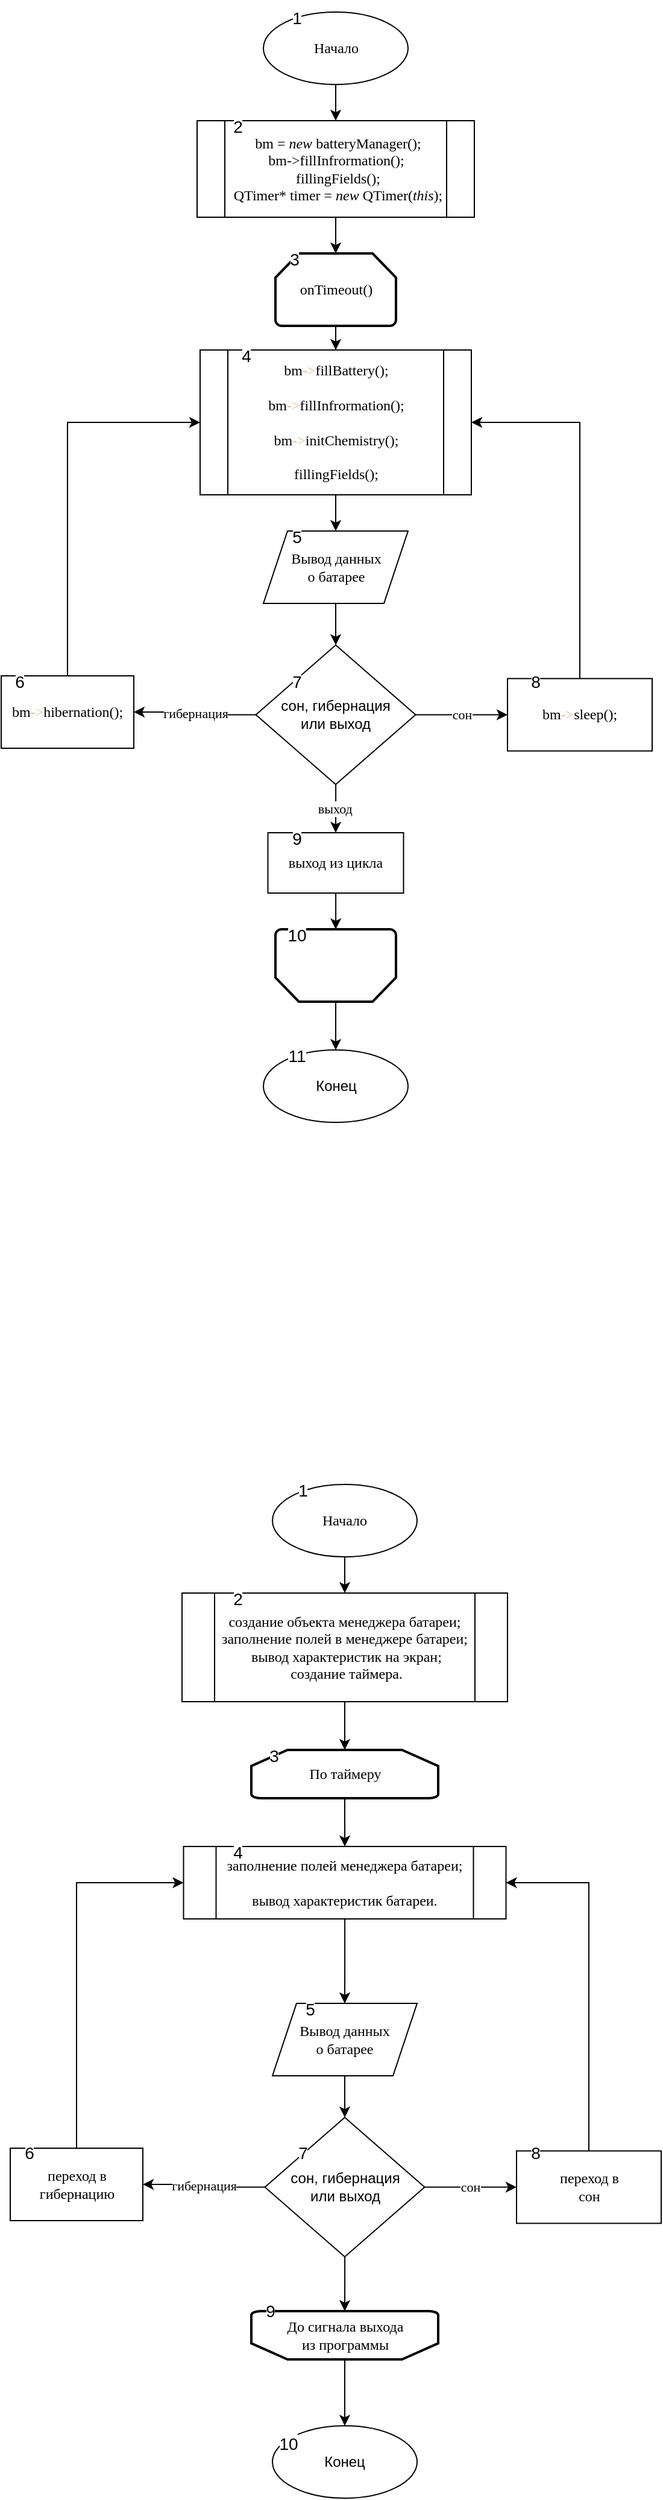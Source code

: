 <mxfile version="20.3.0" type="device"><diagram id="C5RBs43oDa-KdzZeNtuy" name="Page-1"><mxGraphModel dx="1153" dy="1890" grid="1" gridSize="10" guides="1" tooltips="1" connect="1" arrows="1" fold="1" page="1" pageScale="1" pageWidth="827" pageHeight="1169" math="0" shadow="0"><root><mxCell id="WIyWlLk6GJQsqaUBKTNV-0"/><mxCell id="WIyWlLk6GJQsqaUBKTNV-1" parent="WIyWlLk6GJQsqaUBKTNV-0"/><mxCell id="6Hp017VxBTo9RU46bDzk-4" value="" style="edgeStyle=orthogonalEdgeStyle;rounded=0;orthogonalLoop=1;jettySize=auto;html=1;entryX=0.5;entryY=0;entryDx=0;entryDy=0;" parent="WIyWlLk6GJQsqaUBKTNV-1" source="6Hp017VxBTo9RU46bDzk-0" target="6Hp017VxBTo9RU46bDzk-10" edge="1"><mxGeometry relative="1" as="geometry"><mxPoint x="410" y="120" as="targetPoint"/></mxGeometry></mxCell><mxCell id="6Hp017VxBTo9RU46bDzk-0" value="&lt;font face=&quot;Times New Roman&quot;&gt;Начало&lt;/font&gt;" style="ellipse;whiteSpace=wrap;html=1;" parent="WIyWlLk6GJQsqaUBKTNV-1" vertex="1"><mxGeometry x="347.5" y="-20" width="120" height="60" as="geometry"/></mxCell><mxCell id="6Hp017VxBTo9RU46bDzk-1" value="Конец" style="ellipse;whiteSpace=wrap;html=1;" parent="WIyWlLk6GJQsqaUBKTNV-1" vertex="1"><mxGeometry x="347.5" y="840" width="120" height="60" as="geometry"/></mxCell><mxCell id="6Hp017VxBTo9RU46bDzk-6" value="" style="edgeStyle=orthogonalEdgeStyle;rounded=0;orthogonalLoop=1;jettySize=auto;html=1;exitX=0.5;exitY=1;exitDx=0;exitDy=0;entryX=0.5;entryY=0;entryDx=0;entryDy=0;entryPerimeter=0;" parent="WIyWlLk6GJQsqaUBKTNV-1" source="6Hp017VxBTo9RU46bDzk-10" target="6Hp017VxBTo9RU46bDzk-34" edge="1"><mxGeometry relative="1" as="geometry"><mxPoint x="410" y="180" as="sourcePoint"/><mxPoint x="407.5" y="170" as="targetPoint"/></mxGeometry></mxCell><mxCell id="6Hp017VxBTo9RU46bDzk-16" value="" style="edgeStyle=orthogonalEdgeStyle;rounded=0;orthogonalLoop=1;jettySize=auto;html=1;fontFamily=Times New Roman;fontColor=#000000;" parent="WIyWlLk6GJQsqaUBKTNV-1" source="6Hp017VxBTo9RU46bDzk-9" target="6Hp017VxBTo9RU46bDzk-15" edge="1"><mxGeometry relative="1" as="geometry"/></mxCell><mxCell id="6Hp017VxBTo9RU46bDzk-9" value="&lt;pre style=&quot;margin-top: 0px; margin-bottom: 0px;&quot;&gt;&lt;font face=&quot;Times New Roman&quot;&gt;bm&lt;span style=&quot;color:#d6bb9a;&quot;&gt;-&amp;gt;&lt;/span&gt;fillBattery();&lt;/font&gt;&lt;/pre&gt;&lt;font face=&quot;Times New Roman&quot;&gt;&lt;br&gt;&lt;/font&gt;&lt;pre style=&quot;margin-top: 0px; margin-bottom: 0px;&quot;&gt;&lt;font face=&quot;Times New Roman&quot;&gt;bm&lt;span style=&quot;color:#d6bb9a;&quot;&gt;-&amp;gt;&lt;/span&gt;fillInfrormation();&lt;/font&gt;&lt;/pre&gt;&lt;font face=&quot;Times New Roman&quot;&gt;&lt;br&gt;&lt;/font&gt;&lt;pre style=&quot;margin-top: 0px; margin-bottom: 0px;&quot;&gt;&lt;font face=&quot;Times New Roman&quot;&gt;bm&lt;span style=&quot;color:#d6bb9a;&quot;&gt;-&amp;gt;&lt;/span&gt;initChemistry();&lt;/font&gt;&lt;/pre&gt;&lt;font face=&quot;Times New Roman&quot;&gt;&lt;br&gt;&lt;/font&gt;&lt;pre style=&quot;margin-top: 0px; margin-bottom: 0px;&quot;&gt;&lt;font face=&quot;Times New Roman&quot;&gt;fillingFields();&lt;/font&gt;&lt;/pre&gt;" style="shape=process;whiteSpace=wrap;html=1;backgroundOutline=1;" parent="WIyWlLk6GJQsqaUBKTNV-1" vertex="1"><mxGeometry x="295" y="260" width="225" height="120" as="geometry"/></mxCell><mxCell id="6Hp017VxBTo9RU46bDzk-10" value="&lt;pre style=&quot;margin-top: 0px; margin-bottom: 0px;&quot;&gt;&lt;font face=&quot;Times New Roman&quot;&gt; bm = &lt;span style=&quot;font-style: italic;&quot;&gt;new&lt;/span&gt; batteryManager();&lt;/font&gt;&lt;/pre&gt;&lt;pre style=&quot;margin-top: 0px; margin-bottom: 0px;&quot;&gt;&lt;font face=&quot;Times New Roman&quot;&gt;bm&lt;span style=&quot;background-color: initial; white-space: normal;&quot;&gt;-&amp;gt;&lt;/span&gt;&lt;span style=&quot;background-color: initial; white-space: normal;&quot;&gt;fillInfrormation();&lt;/span&gt;&lt;/font&gt;&lt;/pre&gt;&lt;pre style=&quot;margin-top: 0px; margin-bottom: 0px;&quot;&gt;&lt;font face=&quot;Times New Roman&quot;&gt; fillingFields();&lt;/font&gt;&lt;/pre&gt;&lt;pre style=&quot;margin-top: 0px; margin-bottom: 0px;&quot;&gt;&lt;font face=&quot;Times New Roman&quot;&gt; QTimer* timer = &lt;span style=&quot;font-style: italic;&quot;&gt;new&lt;/span&gt; QTimer(&lt;span style=&quot;font-style: italic;&quot;&gt;this&lt;/span&gt;);&lt;/font&gt;&lt;/pre&gt;" style="shape=process;whiteSpace=wrap;html=1;backgroundOutline=1;fontFamily=Times New Roman;noLabel=0;autosize=0;enumerate=0;" parent="WIyWlLk6GJQsqaUBKTNV-1" vertex="1"><mxGeometry x="292.5" y="70" width="230" height="80" as="geometry"/></mxCell><mxCell id="6Hp017VxBTo9RU46bDzk-18" value="" style="edgeStyle=orthogonalEdgeStyle;rounded=0;orthogonalLoop=1;jettySize=auto;html=1;fontFamily=Times New Roman;fontColor=#000000;" parent="WIyWlLk6GJQsqaUBKTNV-1" source="6Hp017VxBTo9RU46bDzk-15" target="6Hp017VxBTo9RU46bDzk-17" edge="1"><mxGeometry relative="1" as="geometry"/></mxCell><mxCell id="6Hp017VxBTo9RU46bDzk-15" value="&lt;font face=&quot;Times New Roman&quot;&gt;Вывод данных&lt;br&gt;о батарее&lt;/font&gt;" style="shape=parallelogram;perimeter=parallelogramPerimeter;whiteSpace=wrap;html=1;fixedSize=1;" parent="WIyWlLk6GJQsqaUBKTNV-1" vertex="1"><mxGeometry x="347.5" y="410" width="120" height="60" as="geometry"/></mxCell><mxCell id="6Hp017VxBTo9RU46bDzk-20" value="сон" style="edgeStyle=orthogonalEdgeStyle;rounded=0;orthogonalLoop=1;jettySize=auto;html=1;fontFamily=Times New Roman;fontColor=#000000;" parent="WIyWlLk6GJQsqaUBKTNV-1" source="6Hp017VxBTo9RU46bDzk-17" target="6Hp017VxBTo9RU46bDzk-19" edge="1"><mxGeometry relative="1" as="geometry"/></mxCell><mxCell id="6Hp017VxBTo9RU46bDzk-22" value="гибернация" style="edgeStyle=orthogonalEdgeStyle;rounded=0;orthogonalLoop=1;jettySize=auto;html=1;fontFamily=Times New Roman;fontColor=#000000;" parent="WIyWlLk6GJQsqaUBKTNV-1" source="6Hp017VxBTo9RU46bDzk-17" target="6Hp017VxBTo9RU46bDzk-21" edge="1"><mxGeometry relative="1" as="geometry"/></mxCell><mxCell id="6Hp017VxBTo9RU46bDzk-26" value="выход&amp;nbsp;" style="edgeStyle=orthogonalEdgeStyle;rounded=0;orthogonalLoop=1;jettySize=auto;html=1;fontFamily=Times New Roman;fontColor=#000000;entryX=0.5;entryY=0;entryDx=0;entryDy=0;" parent="WIyWlLk6GJQsqaUBKTNV-1" source="6Hp017VxBTo9RU46bDzk-17" target="6Hp017VxBTo9RU46bDzk-28" edge="1"><mxGeometry relative="1" as="geometry"><mxPoint x="407.5" y="670" as="targetPoint"/></mxGeometry></mxCell><mxCell id="6Hp017VxBTo9RU46bDzk-17" value="сон, гибернация&lt;br&gt;или выход" style="rhombus;whiteSpace=wrap;html=1;" parent="WIyWlLk6GJQsqaUBKTNV-1" vertex="1"><mxGeometry x="341.25" y="504.5" width="132.5" height="115.5" as="geometry"/></mxCell><mxCell id="6Hp017VxBTo9RU46bDzk-32" style="edgeStyle=orthogonalEdgeStyle;rounded=0;orthogonalLoop=1;jettySize=auto;html=1;exitX=0.5;exitY=0;exitDx=0;exitDy=0;entryX=1;entryY=0.5;entryDx=0;entryDy=0;fontFamily=Times New Roman;fontColor=#000000;" parent="WIyWlLk6GJQsqaUBKTNV-1" source="6Hp017VxBTo9RU46bDzk-19" target="6Hp017VxBTo9RU46bDzk-9" edge="1"><mxGeometry relative="1" as="geometry"/></mxCell><mxCell id="6Hp017VxBTo9RU46bDzk-19" value="&lt;pre style=&quot;margin-top: 0px; margin-bottom: 0px;&quot;&gt;&lt;font face=&quot;Times New Roman&quot;&gt;bm&lt;span style=&quot;color:#d6bb9a;&quot;&gt;-&amp;gt;&lt;/span&gt;sleep();&lt;/font&gt;&lt;/pre&gt;" style="whiteSpace=wrap;html=1;" parent="WIyWlLk6GJQsqaUBKTNV-1" vertex="1"><mxGeometry x="550" y="532.25" width="120" height="60" as="geometry"/></mxCell><mxCell id="6Hp017VxBTo9RU46bDzk-33" style="edgeStyle=orthogonalEdgeStyle;rounded=0;orthogonalLoop=1;jettySize=auto;html=1;exitX=0.5;exitY=0;exitDx=0;exitDy=0;entryX=0;entryY=0.5;entryDx=0;entryDy=0;fontFamily=Times New Roman;fontColor=#000000;" parent="WIyWlLk6GJQsqaUBKTNV-1" source="6Hp017VxBTo9RU46bDzk-21" target="6Hp017VxBTo9RU46bDzk-9" edge="1"><mxGeometry relative="1" as="geometry"/></mxCell><mxCell id="6Hp017VxBTo9RU46bDzk-21" value="&lt;pre style=&quot;margin-top: 0px; margin-bottom: 0px;&quot;&gt;&lt;font face=&quot;Times New Roman&quot;&gt;bm&lt;span style=&quot;color:#d6bb9a;&quot;&gt;-&amp;gt;&lt;/span&gt;hibernation();&lt;/font&gt;&lt;/pre&gt;" style="whiteSpace=wrap;html=1;" parent="WIyWlLk6GJQsqaUBKTNV-1" vertex="1"><mxGeometry x="130" y="530" width="110" height="60" as="geometry"/></mxCell><mxCell id="6Hp017VxBTo9RU46bDzk-38" value="" style="edgeStyle=orthogonalEdgeStyle;rounded=0;orthogonalLoop=1;jettySize=auto;html=1;fontFamily=Times New Roman;fontColor=#000000;" parent="WIyWlLk6GJQsqaUBKTNV-1" source="6Hp017VxBTo9RU46bDzk-28" target="6Hp017VxBTo9RU46bDzk-37" edge="1"><mxGeometry relative="1" as="geometry"/></mxCell><mxCell id="6Hp017VxBTo9RU46bDzk-28" value="выход из цикла" style="whiteSpace=wrap;html=1;fontFamily=Times New Roman;fontColor=#000000;" parent="WIyWlLk6GJQsqaUBKTNV-1" vertex="1"><mxGeometry x="351.25" y="660" width="112.5" height="50" as="geometry"/></mxCell><mxCell id="6Hp017VxBTo9RU46bDzk-36" value="" style="edgeStyle=orthogonalEdgeStyle;rounded=0;orthogonalLoop=1;jettySize=auto;html=1;fontFamily=Times New Roman;fontColor=#000000;" parent="WIyWlLk6GJQsqaUBKTNV-1" source="6Hp017VxBTo9RU46bDzk-34" target="6Hp017VxBTo9RU46bDzk-9" edge="1"><mxGeometry relative="1" as="geometry"/></mxCell><mxCell id="6Hp017VxBTo9RU46bDzk-34" value="onTimeout()" style="strokeWidth=2;html=1;shape=mxgraph.flowchart.loop_limit;whiteSpace=wrap;fontFamily=Times New Roman;fontColor=#000000;" parent="WIyWlLk6GJQsqaUBKTNV-1" vertex="1"><mxGeometry x="357.5" y="180" width="100" height="60" as="geometry"/></mxCell><mxCell id="6Hp017VxBTo9RU46bDzk-39" value="" style="edgeStyle=orthogonalEdgeStyle;rounded=0;orthogonalLoop=1;jettySize=auto;html=1;fontFamily=Times New Roman;fontColor=#000000;" parent="WIyWlLk6GJQsqaUBKTNV-1" source="6Hp017VxBTo9RU46bDzk-37" target="6Hp017VxBTo9RU46bDzk-1" edge="1"><mxGeometry relative="1" as="geometry"/></mxCell><mxCell id="6Hp017VxBTo9RU46bDzk-37" value="" style="strokeWidth=2;html=1;shape=mxgraph.flowchart.loop_limit;whiteSpace=wrap;fontFamily=Times New Roman;fontColor=#000000;direction=west;" parent="WIyWlLk6GJQsqaUBKTNV-1" vertex="1"><mxGeometry x="357.5" y="740" width="100" height="60" as="geometry"/></mxCell><mxCell id="IQnx5TBoTvHuEaQc8LRt-0" value="" style="edgeStyle=orthogonalEdgeStyle;rounded=0;orthogonalLoop=1;jettySize=auto;html=1;entryX=0.5;entryY=0;entryDx=0;entryDy=0;" parent="WIyWlLk6GJQsqaUBKTNV-1" source="IQnx5TBoTvHuEaQc8LRt-1" target="IQnx5TBoTvHuEaQc8LRt-6" edge="1"><mxGeometry relative="1" as="geometry"><mxPoint x="417.5" y="1340" as="targetPoint"/></mxGeometry></mxCell><mxCell id="IQnx5TBoTvHuEaQc8LRt-1" value="&lt;font face=&quot;Times New Roman&quot;&gt;Начало&lt;/font&gt;" style="ellipse;whiteSpace=wrap;html=1;" parent="WIyWlLk6GJQsqaUBKTNV-1" vertex="1"><mxGeometry x="355" y="1200" width="120" height="60" as="geometry"/></mxCell><mxCell id="IQnx5TBoTvHuEaQc8LRt-2" value="Конец" style="ellipse;whiteSpace=wrap;html=1;" parent="WIyWlLk6GJQsqaUBKTNV-1" vertex="1"><mxGeometry x="355" y="1980" width="120" height="60" as="geometry"/></mxCell><mxCell id="IQnx5TBoTvHuEaQc8LRt-3" value="" style="edgeStyle=orthogonalEdgeStyle;rounded=0;orthogonalLoop=1;jettySize=auto;html=1;exitX=0.5;exitY=1;exitDx=0;exitDy=0;entryX=0.5;entryY=0;entryDx=0;entryDy=0;entryPerimeter=0;" parent="WIyWlLk6GJQsqaUBKTNV-1" source="IQnx5TBoTvHuEaQc8LRt-6" target="IQnx5TBoTvHuEaQc8LRt-20" edge="1"><mxGeometry relative="1" as="geometry"><mxPoint x="417.5" y="1400" as="sourcePoint"/><mxPoint x="415" y="1390" as="targetPoint"/></mxGeometry></mxCell><mxCell id="IQnx5TBoTvHuEaQc8LRt-4" value="" style="edgeStyle=orthogonalEdgeStyle;rounded=0;orthogonalLoop=1;jettySize=auto;html=1;fontFamily=Times New Roman;fontColor=#000000;" parent="WIyWlLk6GJQsqaUBKTNV-1" source="IQnx5TBoTvHuEaQc8LRt-5" target="IQnx5TBoTvHuEaQc8LRt-8" edge="1"><mxGeometry relative="1" as="geometry"/></mxCell><mxCell id="IQnx5TBoTvHuEaQc8LRt-5" value="&lt;pre style=&quot;margin-top: 0px; margin-bottom: 0px;&quot;&gt;&lt;font face=&quot;Times New Roman&quot;&gt;заполнение полей менеджера батареи;&lt;/font&gt;&lt;/pre&gt;&lt;font face=&quot;Times New Roman&quot;&gt;&lt;br&gt;&lt;/font&gt;&lt;pre style=&quot;margin-top: 0px; margin-bottom: 0px;&quot;&gt;&lt;font face=&quot;Times New Roman&quot;&gt;вывод характеристик батареи.&lt;/font&gt;&lt;/pre&gt;" style="shape=process;whiteSpace=wrap;html=1;backgroundOutline=1;" parent="WIyWlLk6GJQsqaUBKTNV-1" vertex="1"><mxGeometry x="281.25" y="1500" width="267.5" height="60" as="geometry"/></mxCell><mxCell id="IQnx5TBoTvHuEaQc8LRt-6" value="&lt;pre style=&quot;margin-top: 0px; margin-bottom: 0px;&quot;&gt;&lt;font face=&quot;Times New Roman&quot;&gt;создание объекта менеджера батареи;&lt;/font&gt;&lt;/pre&gt;&lt;pre style=&quot;margin-top: 0px; margin-bottom: 0px;&quot;&gt;&lt;font face=&quot;Times New Roman&quot;&gt;заполнение полей в менеджере батареи;&lt;/font&gt;&lt;/pre&gt;&lt;pre style=&quot;margin-top: 0px; margin-bottom: 0px;&quot;&gt;&lt;font face=&quot;Times New Roman&quot;&gt; вывод характеристик на экран;&lt;/font&gt;&lt;/pre&gt;&lt;pre style=&quot;margin-top: 0px; margin-bottom: 0px;&quot;&gt;&lt;font face=&quot;Times New Roman&quot;&gt; создание таймера.&lt;/font&gt;&lt;/pre&gt;" style="shape=process;whiteSpace=wrap;html=1;backgroundOutline=1;fontFamily=Times New Roman;" parent="WIyWlLk6GJQsqaUBKTNV-1" vertex="1"><mxGeometry x="280" y="1290" width="270" height="90" as="geometry"/></mxCell><mxCell id="IQnx5TBoTvHuEaQc8LRt-7" value="" style="edgeStyle=orthogonalEdgeStyle;rounded=0;orthogonalLoop=1;jettySize=auto;html=1;fontFamily=Times New Roman;fontColor=#000000;" parent="WIyWlLk6GJQsqaUBKTNV-1" source="IQnx5TBoTvHuEaQc8LRt-8" target="IQnx5TBoTvHuEaQc8LRt-12" edge="1"><mxGeometry relative="1" as="geometry"/></mxCell><mxCell id="IQnx5TBoTvHuEaQc8LRt-8" value="&lt;font face=&quot;Times New Roman&quot;&gt;Вывод данных&lt;br&gt;о батарее&lt;/font&gt;" style="shape=parallelogram;perimeter=parallelogramPerimeter;whiteSpace=wrap;html=1;fixedSize=1;" parent="WIyWlLk6GJQsqaUBKTNV-1" vertex="1"><mxGeometry x="355" y="1630" width="120" height="60" as="geometry"/></mxCell><mxCell id="IQnx5TBoTvHuEaQc8LRt-9" value="сон" style="edgeStyle=orthogonalEdgeStyle;rounded=0;orthogonalLoop=1;jettySize=auto;html=1;fontFamily=Times New Roman;fontColor=#000000;" parent="WIyWlLk6GJQsqaUBKTNV-1" source="IQnx5TBoTvHuEaQc8LRt-12" target="IQnx5TBoTvHuEaQc8LRt-14" edge="1"><mxGeometry relative="1" as="geometry"/></mxCell><mxCell id="IQnx5TBoTvHuEaQc8LRt-10" value="гибернация" style="edgeStyle=orthogonalEdgeStyle;rounded=0;orthogonalLoop=1;jettySize=auto;html=1;fontFamily=Times New Roman;fontColor=#000000;" parent="WIyWlLk6GJQsqaUBKTNV-1" source="IQnx5TBoTvHuEaQc8LRt-12" target="IQnx5TBoTvHuEaQc8LRt-16" edge="1"><mxGeometry relative="1" as="geometry"/></mxCell><mxCell id="DSbdkg-ADq8mzZb8OAfC-22" value="" style="edgeStyle=orthogonalEdgeStyle;rounded=0;orthogonalLoop=1;jettySize=auto;html=1;fontSize=14;" edge="1" parent="WIyWlLk6GJQsqaUBKTNV-1" source="IQnx5TBoTvHuEaQc8LRt-12" target="DSbdkg-ADq8mzZb8OAfC-21"><mxGeometry relative="1" as="geometry"/></mxCell><mxCell id="IQnx5TBoTvHuEaQc8LRt-12" value="сон, гибернация&lt;br&gt;или выход" style="rhombus;whiteSpace=wrap;html=1;" parent="WIyWlLk6GJQsqaUBKTNV-1" vertex="1"><mxGeometry x="348.75" y="1724.5" width="132.5" height="115.5" as="geometry"/></mxCell><mxCell id="IQnx5TBoTvHuEaQc8LRt-13" style="edgeStyle=orthogonalEdgeStyle;rounded=0;orthogonalLoop=1;jettySize=auto;html=1;exitX=0.5;exitY=0;exitDx=0;exitDy=0;entryX=1;entryY=0.5;entryDx=0;entryDy=0;fontFamily=Times New Roman;fontColor=#000000;" parent="WIyWlLk6GJQsqaUBKTNV-1" source="IQnx5TBoTvHuEaQc8LRt-14" target="IQnx5TBoTvHuEaQc8LRt-5" edge="1"><mxGeometry relative="1" as="geometry"/></mxCell><mxCell id="IQnx5TBoTvHuEaQc8LRt-14" value="&lt;pre style=&quot;margin-top: 0px; margin-bottom: 0px;&quot;&gt;&lt;font face=&quot;Times New Roman&quot;&gt;переход в&lt;/font&gt;&lt;/pre&gt;&lt;pre style=&quot;margin-top: 0px; margin-bottom: 0px;&quot;&gt;&lt;font face=&quot;Times New Roman&quot;&gt;сон&lt;/font&gt;&lt;/pre&gt;" style="whiteSpace=wrap;html=1;" parent="WIyWlLk6GJQsqaUBKTNV-1" vertex="1"><mxGeometry x="557.5" y="1752.25" width="120" height="60" as="geometry"/></mxCell><mxCell id="IQnx5TBoTvHuEaQc8LRt-15" style="edgeStyle=orthogonalEdgeStyle;rounded=0;orthogonalLoop=1;jettySize=auto;html=1;exitX=0.5;exitY=0;exitDx=0;exitDy=0;entryX=0;entryY=0.5;entryDx=0;entryDy=0;fontFamily=Times New Roman;fontColor=#000000;" parent="WIyWlLk6GJQsqaUBKTNV-1" source="IQnx5TBoTvHuEaQc8LRt-16" target="IQnx5TBoTvHuEaQc8LRt-5" edge="1"><mxGeometry relative="1" as="geometry"/></mxCell><mxCell id="IQnx5TBoTvHuEaQc8LRt-16" value="&lt;pre style=&quot;margin-top: 0px; margin-bottom: 0px;&quot;&gt;&lt;font face=&quot;Times New Roman&quot;&gt;переход в&lt;/font&gt;&lt;/pre&gt;&lt;pre style=&quot;margin-top: 0px; margin-bottom: 0px;&quot;&gt;&lt;font face=&quot;Times New Roman&quot;&gt;гибернацию&lt;/font&gt;&lt;/pre&gt;" style="whiteSpace=wrap;html=1;" parent="WIyWlLk6GJQsqaUBKTNV-1" vertex="1"><mxGeometry x="137.5" y="1750" width="110" height="60" as="geometry"/></mxCell><mxCell id="IQnx5TBoTvHuEaQc8LRt-19" value="" style="edgeStyle=orthogonalEdgeStyle;rounded=0;orthogonalLoop=1;jettySize=auto;html=1;fontFamily=Times New Roman;fontColor=#000000;" parent="WIyWlLk6GJQsqaUBKTNV-1" source="IQnx5TBoTvHuEaQc8LRt-20" target="IQnx5TBoTvHuEaQc8LRt-5" edge="1"><mxGeometry relative="1" as="geometry"/></mxCell><mxCell id="IQnx5TBoTvHuEaQc8LRt-20" value="По таймеру" style="strokeWidth=2;html=1;shape=mxgraph.flowchart.loop_limit;whiteSpace=wrap;fontFamily=Times New Roman;fontColor=#000000;" parent="WIyWlLk6GJQsqaUBKTNV-1" vertex="1"><mxGeometry x="337.5" y="1420" width="155" height="40" as="geometry"/></mxCell><mxCell id="DSbdkg-ADq8mzZb8OAfC-0" value="1" style="text;html=1;align=center;verticalAlign=middle;resizable=0;points=[];autosize=1;strokeColor=none;fillColor=none;labelBackgroundColor=#FFFFFF;fontSize=14;" vertex="1" parent="WIyWlLk6GJQsqaUBKTNV-1"><mxGeometry x="360" y="-30" width="30" height="30" as="geometry"/></mxCell><mxCell id="DSbdkg-ADq8mzZb8OAfC-1" value="2" style="text;html=1;align=center;verticalAlign=middle;resizable=0;points=[];autosize=1;strokeColor=none;fillColor=none;labelBackgroundColor=#FFFFFF;fontSize=14;" vertex="1" parent="WIyWlLk6GJQsqaUBKTNV-1"><mxGeometry x="311.25" y="60" width="30" height="30" as="geometry"/></mxCell><mxCell id="DSbdkg-ADq8mzZb8OAfC-2" value="3" style="text;html=1;align=center;verticalAlign=middle;resizable=0;points=[];autosize=1;strokeColor=none;fillColor=none;labelBackgroundColor=#FFFFFF;fontSize=14;" vertex="1" parent="WIyWlLk6GJQsqaUBKTNV-1"><mxGeometry x="357.5" y="170" width="30" height="30" as="geometry"/></mxCell><mxCell id="DSbdkg-ADq8mzZb8OAfC-3" value="4" style="text;html=1;align=center;verticalAlign=middle;resizable=0;points=[];autosize=1;strokeColor=none;fillColor=none;labelBackgroundColor=#FFFFFF;fontSize=14;" vertex="1" parent="WIyWlLk6GJQsqaUBKTNV-1"><mxGeometry x="317.5" y="250" width="30" height="30" as="geometry"/></mxCell><mxCell id="DSbdkg-ADq8mzZb8OAfC-4" value="5" style="text;html=1;align=center;verticalAlign=middle;resizable=0;points=[];autosize=1;strokeColor=none;fillColor=none;labelBackgroundColor=#FFFFFF;fontSize=14;" vertex="1" parent="WIyWlLk6GJQsqaUBKTNV-1"><mxGeometry x="360" y="400" width="30" height="30" as="geometry"/></mxCell><mxCell id="DSbdkg-ADq8mzZb8OAfC-5" value="6" style="text;html=1;align=center;verticalAlign=middle;resizable=0;points=[];autosize=1;strokeColor=none;fillColor=none;labelBackgroundColor=#FFFFFF;fontSize=14;" vertex="1" parent="WIyWlLk6GJQsqaUBKTNV-1"><mxGeometry x="130" y="520" width="30" height="30" as="geometry"/></mxCell><mxCell id="DSbdkg-ADq8mzZb8OAfC-6" value="7" style="text;html=1;align=center;verticalAlign=middle;resizable=0;points=[];autosize=1;strokeColor=none;fillColor=none;labelBackgroundColor=#FFFFFF;fontSize=14;" vertex="1" parent="WIyWlLk6GJQsqaUBKTNV-1"><mxGeometry x="360" y="520" width="30" height="30" as="geometry"/></mxCell><mxCell id="DSbdkg-ADq8mzZb8OAfC-7" value="8" style="text;html=1;align=center;verticalAlign=middle;resizable=0;points=[];autosize=1;strokeColor=none;fillColor=none;labelBackgroundColor=#FFFFFF;fontSize=14;" vertex="1" parent="WIyWlLk6GJQsqaUBKTNV-1"><mxGeometry x="557.5" y="520" width="30" height="30" as="geometry"/></mxCell><mxCell id="DSbdkg-ADq8mzZb8OAfC-8" value="9" style="text;html=1;align=center;verticalAlign=middle;resizable=0;points=[];autosize=1;strokeColor=none;fillColor=none;labelBackgroundColor=#FFFFFF;fontSize=14;" vertex="1" parent="WIyWlLk6GJQsqaUBKTNV-1"><mxGeometry x="360" y="650" width="30" height="30" as="geometry"/></mxCell><mxCell id="DSbdkg-ADq8mzZb8OAfC-9" value="10" style="text;html=1;align=center;verticalAlign=middle;resizable=0;points=[];autosize=1;strokeColor=none;fillColor=none;labelBackgroundColor=#FFFFFF;fontSize=14;" vertex="1" parent="WIyWlLk6GJQsqaUBKTNV-1"><mxGeometry x="355" y="730" width="40" height="30" as="geometry"/></mxCell><mxCell id="DSbdkg-ADq8mzZb8OAfC-10" value="11" style="text;html=1;align=center;verticalAlign=middle;resizable=0;points=[];autosize=1;strokeColor=none;fillColor=none;labelBackgroundColor=#FFFFFF;fontSize=14;" vertex="1" parent="WIyWlLk6GJQsqaUBKTNV-1"><mxGeometry x="355" y="830" width="40" height="30" as="geometry"/></mxCell><mxCell id="DSbdkg-ADq8mzZb8OAfC-11" value="1" style="text;html=1;align=center;verticalAlign=middle;resizable=0;points=[];autosize=1;strokeColor=none;fillColor=none;labelBackgroundColor=#FFFFFF;fontSize=14;" vertex="1" parent="WIyWlLk6GJQsqaUBKTNV-1"><mxGeometry x="365" y="1190" width="30" height="30" as="geometry"/></mxCell><mxCell id="DSbdkg-ADq8mzZb8OAfC-12" value="2" style="text;html=1;align=center;verticalAlign=middle;resizable=0;points=[];autosize=1;strokeColor=none;fillColor=none;labelBackgroundColor=#FFFFFF;fontSize=14;" vertex="1" parent="WIyWlLk6GJQsqaUBKTNV-1"><mxGeometry x="311.25" y="1280" width="30" height="30" as="geometry"/></mxCell><mxCell id="DSbdkg-ADq8mzZb8OAfC-13" value="3" style="text;html=1;align=center;verticalAlign=middle;resizable=0;points=[];autosize=1;strokeColor=none;fillColor=none;labelBackgroundColor=#FFFFFF;fontSize=14;" vertex="1" parent="WIyWlLk6GJQsqaUBKTNV-1"><mxGeometry x="341.25" y="1410" width="30" height="30" as="geometry"/></mxCell><mxCell id="DSbdkg-ADq8mzZb8OAfC-14" value="4" style="text;html=1;align=center;verticalAlign=middle;resizable=0;points=[];autosize=1;strokeColor=none;fillColor=none;labelBackgroundColor=#FFFFFF;fontSize=14;" vertex="1" parent="WIyWlLk6GJQsqaUBKTNV-1"><mxGeometry x="311.25" y="1490" width="30" height="30" as="geometry"/></mxCell><mxCell id="DSbdkg-ADq8mzZb8OAfC-15" value="5" style="text;html=1;align=center;verticalAlign=middle;resizable=0;points=[];autosize=1;strokeColor=none;fillColor=none;labelBackgroundColor=#FFFFFF;fontSize=14;" vertex="1" parent="WIyWlLk6GJQsqaUBKTNV-1"><mxGeometry x="371.25" y="1620" width="30" height="30" as="geometry"/></mxCell><mxCell id="DSbdkg-ADq8mzZb8OAfC-16" value="6" style="text;html=1;align=center;verticalAlign=middle;resizable=0;points=[];autosize=1;strokeColor=none;fillColor=none;labelBackgroundColor=#FFFFFF;fontSize=14;" vertex="1" parent="WIyWlLk6GJQsqaUBKTNV-1"><mxGeometry x="137.5" y="1739" width="30" height="30" as="geometry"/></mxCell><mxCell id="DSbdkg-ADq8mzZb8OAfC-17" value="7" style="text;html=1;align=center;verticalAlign=middle;resizable=0;points=[];autosize=1;strokeColor=none;fillColor=none;labelBackgroundColor=#FFFFFF;fontSize=14;" vertex="1" parent="WIyWlLk6GJQsqaUBKTNV-1"><mxGeometry x="365" y="1739" width="30" height="30" as="geometry"/></mxCell><mxCell id="DSbdkg-ADq8mzZb8OAfC-18" value="8" style="text;html=1;align=center;verticalAlign=middle;resizable=0;points=[];autosize=1;strokeColor=none;fillColor=none;labelBackgroundColor=#FFFFFF;fontSize=14;" vertex="1" parent="WIyWlLk6GJQsqaUBKTNV-1"><mxGeometry x="557.5" y="1739" width="30" height="30" as="geometry"/></mxCell><mxCell id="DSbdkg-ADq8mzZb8OAfC-20" value="10" style="text;html=1;align=center;verticalAlign=middle;resizable=0;points=[];autosize=1;strokeColor=none;fillColor=none;labelBackgroundColor=#FFFFFF;fontSize=14;" vertex="1" parent="WIyWlLk6GJQsqaUBKTNV-1"><mxGeometry x="347.5" y="1980" width="40" height="30" as="geometry"/></mxCell><mxCell id="DSbdkg-ADq8mzZb8OAfC-26" value="" style="edgeStyle=orthogonalEdgeStyle;rounded=0;orthogonalLoop=1;jettySize=auto;html=1;fontSize=14;" edge="1" parent="WIyWlLk6GJQsqaUBKTNV-1" source="DSbdkg-ADq8mzZb8OAfC-21" target="IQnx5TBoTvHuEaQc8LRt-2"><mxGeometry relative="1" as="geometry"/></mxCell><mxCell id="DSbdkg-ADq8mzZb8OAfC-21" value="До сигнала выхода&lt;br&gt;из программы" style="strokeWidth=2;html=1;shape=mxgraph.flowchart.loop_limit;whiteSpace=wrap;fontFamily=Times New Roman;fontColor=#000000;direction=west;" vertex="1" parent="WIyWlLk6GJQsqaUBKTNV-1"><mxGeometry x="337.5" y="1885" width="155" height="40" as="geometry"/></mxCell><mxCell id="DSbdkg-ADq8mzZb8OAfC-24" value="9" style="text;html=1;align=center;verticalAlign=middle;resizable=0;points=[];autosize=1;strokeColor=none;fillColor=none;fontSize=14;labelBackgroundColor=#FFFFFF;" vertex="1" parent="WIyWlLk6GJQsqaUBKTNV-1"><mxGeometry x="337.5" y="1870" width="30" height="30" as="geometry"/></mxCell></root></mxGraphModel></diagram></mxfile>
